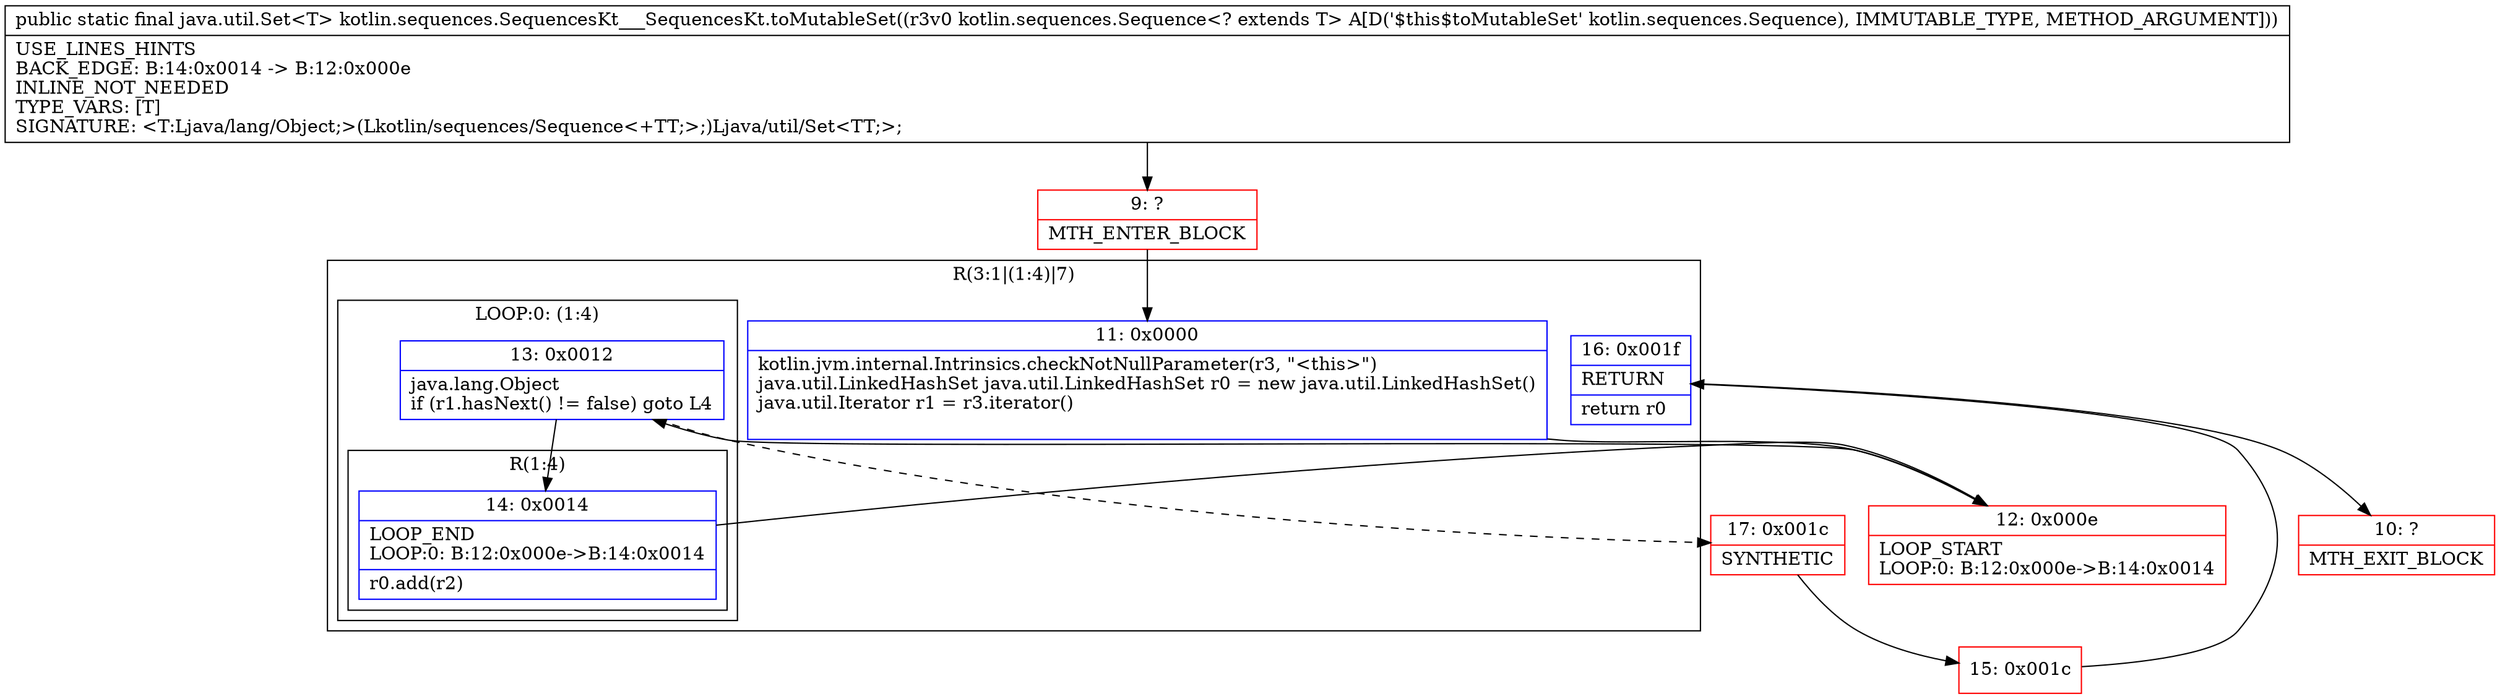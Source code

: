 digraph "CFG forkotlin.sequences.SequencesKt___SequencesKt.toMutableSet(Lkotlin\/sequences\/Sequence;)Ljava\/util\/Set;" {
subgraph cluster_Region_1869148414 {
label = "R(3:1|(1:4)|7)";
node [shape=record,color=blue];
Node_11 [shape=record,label="{11\:\ 0x0000|kotlin.jvm.internal.Intrinsics.checkNotNullParameter(r3, \"\<this\>\")\ljava.util.LinkedHashSet java.util.LinkedHashSet r0 = new java.util.LinkedHashSet()\ljava.util.Iterator r1 = r3.iterator()\l\l}"];
subgraph cluster_LoopRegion_1594208469 {
label = "LOOP:0: (1:4)";
node [shape=record,color=blue];
Node_13 [shape=record,label="{13\:\ 0x0012|java.lang.Object \lif (r1.hasNext() != false) goto L4\l}"];
subgraph cluster_Region_1495103090 {
label = "R(1:4)";
node [shape=record,color=blue];
Node_14 [shape=record,label="{14\:\ 0x0014|LOOP_END\lLOOP:0: B:12:0x000e\-\>B:14:0x0014\l|r0.add(r2)\l}"];
}
}
Node_16 [shape=record,label="{16\:\ 0x001f|RETURN\l|return r0\l}"];
}
Node_9 [shape=record,color=red,label="{9\:\ ?|MTH_ENTER_BLOCK\l}"];
Node_12 [shape=record,color=red,label="{12\:\ 0x000e|LOOP_START\lLOOP:0: B:12:0x000e\-\>B:14:0x0014\l}"];
Node_17 [shape=record,color=red,label="{17\:\ 0x001c|SYNTHETIC\l}"];
Node_15 [shape=record,color=red,label="{15\:\ 0x001c}"];
Node_10 [shape=record,color=red,label="{10\:\ ?|MTH_EXIT_BLOCK\l}"];
MethodNode[shape=record,label="{public static final java.util.Set\<T\> kotlin.sequences.SequencesKt___SequencesKt.toMutableSet((r3v0 kotlin.sequences.Sequence\<? extends T\> A[D('$this$toMutableSet' kotlin.sequences.Sequence), IMMUTABLE_TYPE, METHOD_ARGUMENT]))  | USE_LINES_HINTS\lBACK_EDGE: B:14:0x0014 \-\> B:12:0x000e\lINLINE_NOT_NEEDED\lTYPE_VARS: [T]\lSIGNATURE: \<T:Ljava\/lang\/Object;\>(Lkotlin\/sequences\/Sequence\<+TT;\>;)Ljava\/util\/Set\<TT;\>;\l}"];
MethodNode -> Node_9;Node_11 -> Node_12;
Node_13 -> Node_14;
Node_13 -> Node_17[style=dashed];
Node_14 -> Node_12;
Node_16 -> Node_10;
Node_9 -> Node_11;
Node_12 -> Node_13;
Node_17 -> Node_15;
Node_15 -> Node_16;
}

